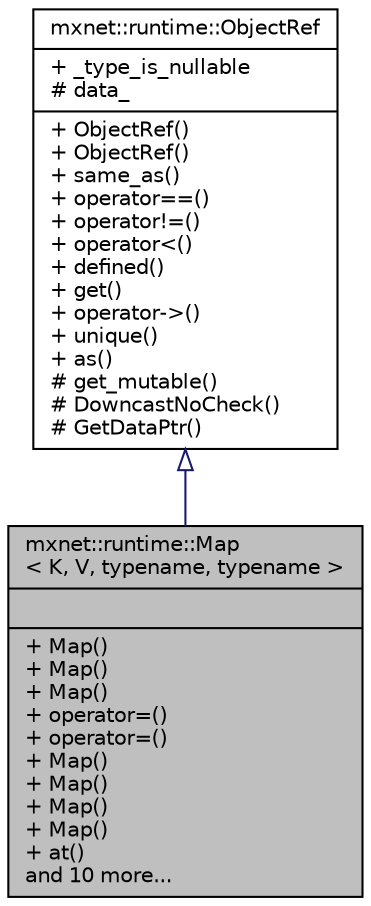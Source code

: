 digraph "mxnet::runtime::Map&lt; K, V, typename, typename &gt;"
{
 // LATEX_PDF_SIZE
  edge [fontname="Helvetica",fontsize="10",labelfontname="Helvetica",labelfontsize="10"];
  node [fontname="Helvetica",fontsize="10",shape=record];
  Node1 [label="{mxnet::runtime::Map\l\< K, V, typename, typename \>\n||+ Map()\l+ Map()\l+ Map()\l+ operator=()\l+ operator=()\l+ Map()\l+ Map()\l+ Map()\l+ Map()\l+ at()\land 10 more...\l}",height=0.2,width=0.4,color="black", fillcolor="grey75", style="filled", fontcolor="black",tooltip="Map container of NodeRef->NodeRef in DSL graph. Map implements copy on write semantics,..."];
  Node2 -> Node1 [dir="back",color="midnightblue",fontsize="10",style="solid",arrowtail="onormal",fontname="Helvetica"];
  Node2 [label="{mxnet::runtime::ObjectRef\n|+ _type_is_nullable\l# data_\l|+ ObjectRef()\l+ ObjectRef()\l+ same_as()\l+ operator==()\l+ operator!=()\l+ operator\<()\l+ defined()\l+ get()\l+ operator-\>()\l+ unique()\l+ as()\l# get_mutable()\l# DowncastNoCheck()\l# GetDataPtr()\l}",height=0.2,width=0.4,color="black", fillcolor="white", style="filled",URL="$classmxnet_1_1runtime_1_1ObjectRef.html",tooltip="Base class of all object reference."];
}
